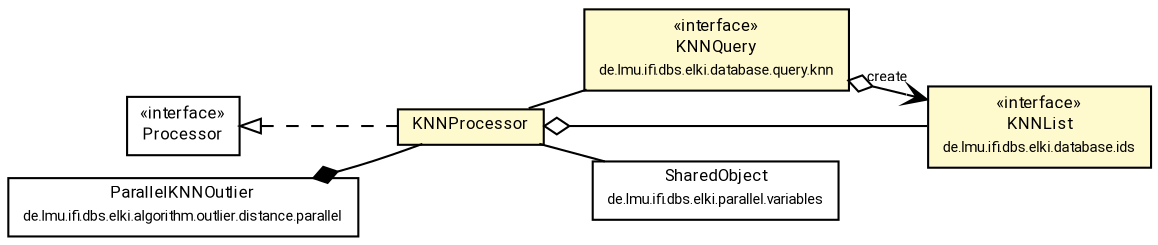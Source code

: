 #!/usr/local/bin/dot
#
# Class diagram 
# Generated by UMLGraph version R5_7_2-60-g0e99a6 (http://www.spinellis.gr/umlgraph/)
#

digraph G {
	graph [fontnames="svg"]
	edge [fontname="Roboto",fontsize=7,labelfontname="Roboto",labelfontsize=7,color="black"];
	node [fontname="Roboto",fontcolor="black",fontsize=8,shape=plaintext,margin=0,width=0,height=0];
	nodesep=0.15;
	ranksep=0.25;
	rankdir=LR;
	// de.lmu.ifi.dbs.elki.database.query.knn.KNNQuery<O>
	c5902644 [label=<<table title="de.lmu.ifi.dbs.elki.database.query.knn.KNNQuery" border="0" cellborder="1" cellspacing="0" cellpadding="2" bgcolor="LemonChiffon" href="../../database/query/knn/KNNQuery.html" target="_parent">
		<tr><td><table border="0" cellspacing="0" cellpadding="1">
		<tr><td align="center" balign="center"> &#171;interface&#187; </td></tr>
		<tr><td align="center" balign="center"> <font face="Roboto">KNNQuery</font> </td></tr>
		<tr><td align="center" balign="center"> <font face="Roboto" point-size="7.0">de.lmu.ifi.dbs.elki.database.query.knn</font> </td></tr>
		</table></td></tr>
		</table>>, URL="../../database/query/knn/KNNQuery.html"];
	// de.lmu.ifi.dbs.elki.database.ids.KNNList
	c5902823 [label=<<table title="de.lmu.ifi.dbs.elki.database.ids.KNNList" border="0" cellborder="1" cellspacing="0" cellpadding="2" bgcolor="LemonChiffon" href="../../database/ids/KNNList.html" target="_parent">
		<tr><td><table border="0" cellspacing="0" cellpadding="1">
		<tr><td align="center" balign="center"> &#171;interface&#187; </td></tr>
		<tr><td align="center" balign="center"> <font face="Roboto">KNNList</font> </td></tr>
		<tr><td align="center" balign="center"> <font face="Roboto" point-size="7.0">de.lmu.ifi.dbs.elki.database.ids</font> </td></tr>
		</table></td></tr>
		</table>>, URL="../../database/ids/KNNList.html"];
	// de.lmu.ifi.dbs.elki.parallel.variables.SharedObject<T>
	c5903421 [label=<<table title="de.lmu.ifi.dbs.elki.parallel.variables.SharedObject" border="0" cellborder="1" cellspacing="0" cellpadding="2" href="../variables/SharedObject.html" target="_parent">
		<tr><td><table border="0" cellspacing="0" cellpadding="1">
		<tr><td align="center" balign="center"> <font face="Roboto">SharedObject</font> </td></tr>
		<tr><td align="center" balign="center"> <font face="Roboto" point-size="7.0">de.lmu.ifi.dbs.elki.parallel.variables</font> </td></tr>
		</table></td></tr>
		</table>>, URL="../variables/SharedObject.html"];
	// de.lmu.ifi.dbs.elki.parallel.processor.KNNProcessor<O>
	c5903429 [label=<<table title="de.lmu.ifi.dbs.elki.parallel.processor.KNNProcessor" border="0" cellborder="1" cellspacing="0" cellpadding="2" bgcolor="lemonChiffon" href="KNNProcessor.html" target="_parent">
		<tr><td><table border="0" cellspacing="0" cellpadding="1">
		<tr><td align="center" balign="center"> <font face="Roboto">KNNProcessor</font> </td></tr>
		</table></td></tr>
		</table>>, URL="KNNProcessor.html"];
	// de.lmu.ifi.dbs.elki.parallel.processor.Processor
	c5903433 [label=<<table title="de.lmu.ifi.dbs.elki.parallel.processor.Processor" border="0" cellborder="1" cellspacing="0" cellpadding="2" href="Processor.html" target="_parent">
		<tr><td><table border="0" cellspacing="0" cellpadding="1">
		<tr><td align="center" balign="center"> &#171;interface&#187; </td></tr>
		<tr><td align="center" balign="center"> <font face="Roboto">Processor</font> </td></tr>
		</table></td></tr>
		</table>>, URL="Processor.html"];
	// de.lmu.ifi.dbs.elki.algorithm.outlier.distance.parallel.ParallelKNNOutlier<O>
	c5904506 [label=<<table title="de.lmu.ifi.dbs.elki.algorithm.outlier.distance.parallel.ParallelKNNOutlier" border="0" cellborder="1" cellspacing="0" cellpadding="2" href="../../algorithm/outlier/distance/parallel/ParallelKNNOutlier.html" target="_parent">
		<tr><td><table border="0" cellspacing="0" cellpadding="1">
		<tr><td align="center" balign="center"> <font face="Roboto">ParallelKNNOutlier</font> </td></tr>
		<tr><td align="center" balign="center"> <font face="Roboto" point-size="7.0">de.lmu.ifi.dbs.elki.algorithm.outlier.distance.parallel</font> </td></tr>
		</table></td></tr>
		</table>>, URL="../../algorithm/outlier/distance/parallel/ParallelKNNOutlier.html"];
	// de.lmu.ifi.dbs.elki.database.query.knn.KNNQuery<O> navhas de.lmu.ifi.dbs.elki.database.ids.KNNList
	c5902644 -> c5902823 [arrowhead=open,arrowtail=ediamond,dir=both,weight=3,label="create"];
	// de.lmu.ifi.dbs.elki.parallel.processor.KNNProcessor<O> implements de.lmu.ifi.dbs.elki.parallel.processor.Processor
	c5903433 -> c5903429 [arrowtail=empty,style=dashed,dir=back,weight=9];
	// de.lmu.ifi.dbs.elki.parallel.processor.KNNProcessor<O> has de.lmu.ifi.dbs.elki.database.ids.KNNList
	c5903429 -> c5902823 [arrowhead=none,arrowtail=ediamond,dir=back,weight=4];
	// de.lmu.ifi.dbs.elki.parallel.processor.KNNProcessor<O> assoc de.lmu.ifi.dbs.elki.database.query.knn.KNNQuery<O>
	c5903429 -> c5902644 [arrowhead=none,weight=2];
	// de.lmu.ifi.dbs.elki.parallel.processor.KNNProcessor<O> assoc de.lmu.ifi.dbs.elki.parallel.variables.SharedObject<T>
	c5903429 -> c5903421 [arrowhead=none,weight=2];
	// de.lmu.ifi.dbs.elki.algorithm.outlier.distance.parallel.ParallelKNNOutlier<O> composed de.lmu.ifi.dbs.elki.parallel.processor.KNNProcessor<O>
	c5904506 -> c5903429 [arrowhead=none,arrowtail=diamond,dir=back,weight=6];
}

